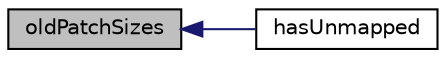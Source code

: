 digraph "oldPatchSizes"
{
  bgcolor="transparent";
  edge [fontname="Helvetica",fontsize="10",labelfontname="Helvetica",labelfontsize="10"];
  node [fontname="Helvetica",fontsize="10",shape=record];
  rankdir="LR";
  Node1 [label="oldPatchSizes",height=0.2,width=0.4,color="black", fillcolor="grey75", style="filled", fontcolor="black"];
  Node1 -> Node2 [dir="back",color="midnightblue",fontsize="10",style="solid",fontname="Helvetica"];
  Node2 [label="hasUnmapped",height=0.2,width=0.4,color="black",URL="$a00733.html#a31bbf810d1bbaa44773e0a3ef5a2eab4",tooltip="Are there unmapped values? I.e. do all size() elements get. "];
}
